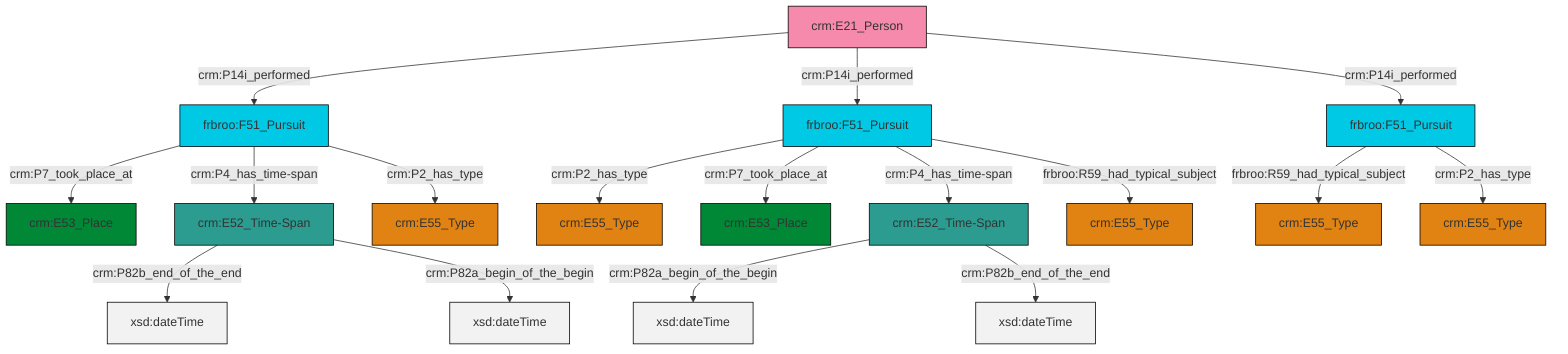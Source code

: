 graph TD
classDef Literal fill:#f2f2f2,stroke:#000000;
classDef CRM_Entity fill:#FFFFFF,stroke:#000000;
classDef Temporal_Entity fill:#00C9E6, stroke:#000000;
classDef Type fill:#E18312, stroke:#000000;
classDef Time-Span fill:#2C9C91, stroke:#000000;
classDef Appellation fill:#FFEB7F, stroke:#000000;
classDef Place fill:#008836, stroke:#000000;
classDef Persistent_Item fill:#B266B2, stroke:#000000;
classDef Conceptual_Object fill:#FFD700, stroke:#000000;
classDef Physical_Thing fill:#D2B48C, stroke:#000000;
classDef Actor fill:#f58aad, stroke:#000000;
classDef PC_Classes fill:#4ce600, stroke:#000000;
classDef Multi fill:#cccccc,stroke:#000000;

4["frbroo:F51_Pursuit"]:::Temporal_Entity -->|frbroo:R59_had_typical_subject| 6["crm:E55_Type"]:::Type
11["frbroo:F51_Pursuit"]:::Temporal_Entity -->|crm:P7_took_place_at| 0["crm:E53_Place"]:::Place
4["frbroo:F51_Pursuit"]:::Temporal_Entity -->|crm:P2_has_type| 15["crm:E55_Type"]:::Type
12["frbroo:F51_Pursuit"]:::Temporal_Entity -->|crm:P2_has_type| 2["crm:E55_Type"]:::Type
11["frbroo:F51_Pursuit"]:::Temporal_Entity -->|crm:P4_has_time-span| 9["crm:E52_Time-Span"]:::Time-Span
17["crm:E52_Time-Span"]:::Time-Span -->|crm:P82a_begin_of_the_begin| 18[xsd:dateTime]:::Literal
9["crm:E52_Time-Span"]:::Time-Span -->|crm:P82b_end_of_the_end| 19[xsd:dateTime]:::Literal
12["frbroo:F51_Pursuit"]:::Temporal_Entity -->|crm:P7_took_place_at| 20["crm:E53_Place"]:::Place
21["crm:E21_Person"]:::Actor -->|crm:P14i_performed| 11["frbroo:F51_Pursuit"]:::Temporal_Entity
12["frbroo:F51_Pursuit"]:::Temporal_Entity -->|crm:P4_has_time-span| 17["crm:E52_Time-Span"]:::Time-Span
21["crm:E21_Person"]:::Actor -->|crm:P14i_performed| 12["frbroo:F51_Pursuit"]:::Temporal_Entity
11["frbroo:F51_Pursuit"]:::Temporal_Entity -->|crm:P2_has_type| 7["crm:E55_Type"]:::Type
9["crm:E52_Time-Span"]:::Time-Span -->|crm:P82a_begin_of_the_begin| 23[xsd:dateTime]:::Literal
17["crm:E52_Time-Span"]:::Time-Span -->|crm:P82b_end_of_the_end| 24[xsd:dateTime]:::Literal
12["frbroo:F51_Pursuit"]:::Temporal_Entity -->|frbroo:R59_had_typical_subject| 26["crm:E55_Type"]:::Type
21["crm:E21_Person"]:::Actor -->|crm:P14i_performed| 4["frbroo:F51_Pursuit"]:::Temporal_Entity